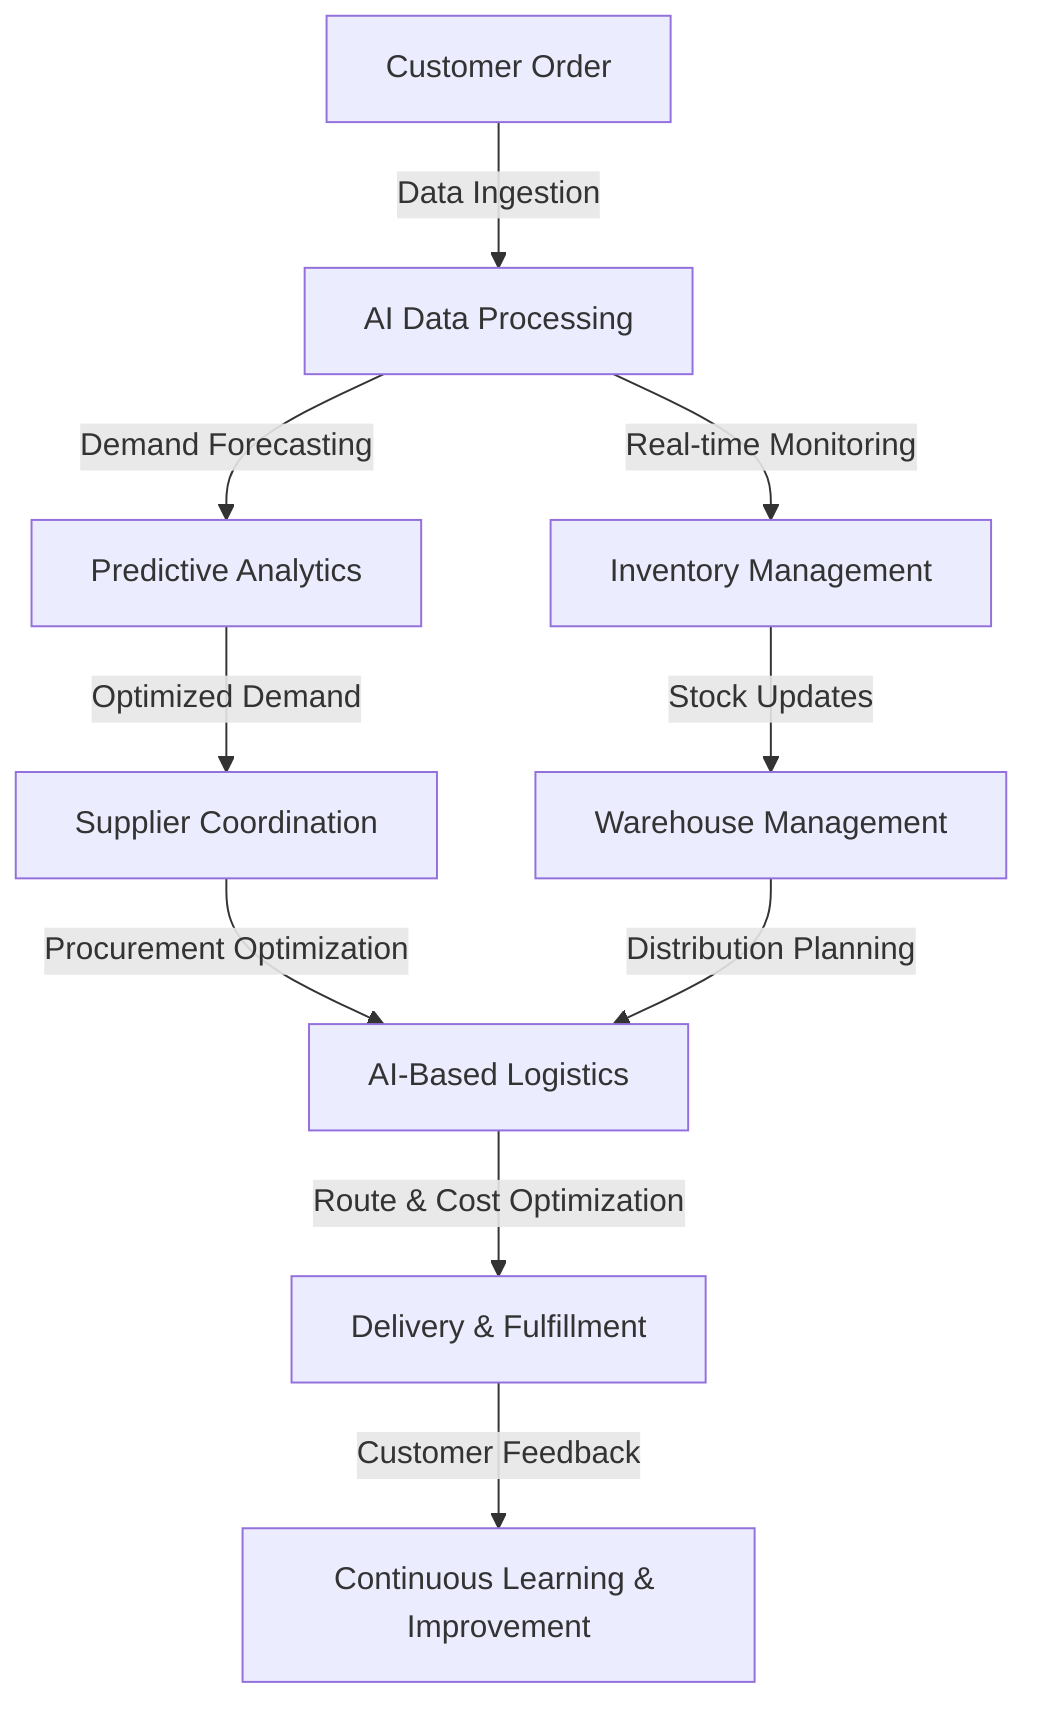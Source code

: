 graph TD;
    A[Customer Order] -->|Data Ingestion| B[AI Data Processing]
    B -->|Demand Forecasting| C[Predictive Analytics]
    B -->|Real-time Monitoring| D[Inventory Management]
    C -->|Optimized Demand| E[Supplier Coordination]
    D -->|Stock Updates| F[Warehouse Management]
    E -->|Procurement Optimization| G[AI-Based Logistics]
    F -->|Distribution Planning| G
    G -->|Route & Cost Optimization| H[Delivery & Fulfillment]
    H -->|Customer Feedback| I[Continuous Learning & Improvement]